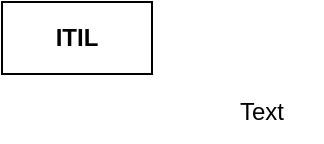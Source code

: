 <mxfile>
    <diagram id="W8nEwv_JBdzjW-9kIcqZ" name="ITIL">
        <mxGraphModel dx="1086" dy="541" grid="1" gridSize="10" guides="1" tooltips="1" connect="1" arrows="1" fold="1" page="1" pageScale="1" pageWidth="1169" pageHeight="827" math="0" shadow="0">
            <root>
                <mxCell id="0"/>
                <mxCell id="1" parent="0"/>
                <mxCell id="2" value="ITIL" style="rounded=0;whiteSpace=wrap;html=1;fontStyle=1" parent="1" vertex="1">
                    <mxGeometry x="420" y="230" width="75" height="36" as="geometry"/>
                </mxCell>
                <mxCell id="3" value="Text" style="text;strokeColor=none;align=center;fillColor=none;html=1;verticalAlign=middle;whiteSpace=wrap;rounded=0;" vertex="1" parent="1">
                    <mxGeometry x="520" y="270" width="60" height="30" as="geometry"/>
                </mxCell>
            </root>
        </mxGraphModel>
    </diagram>
</mxfile>